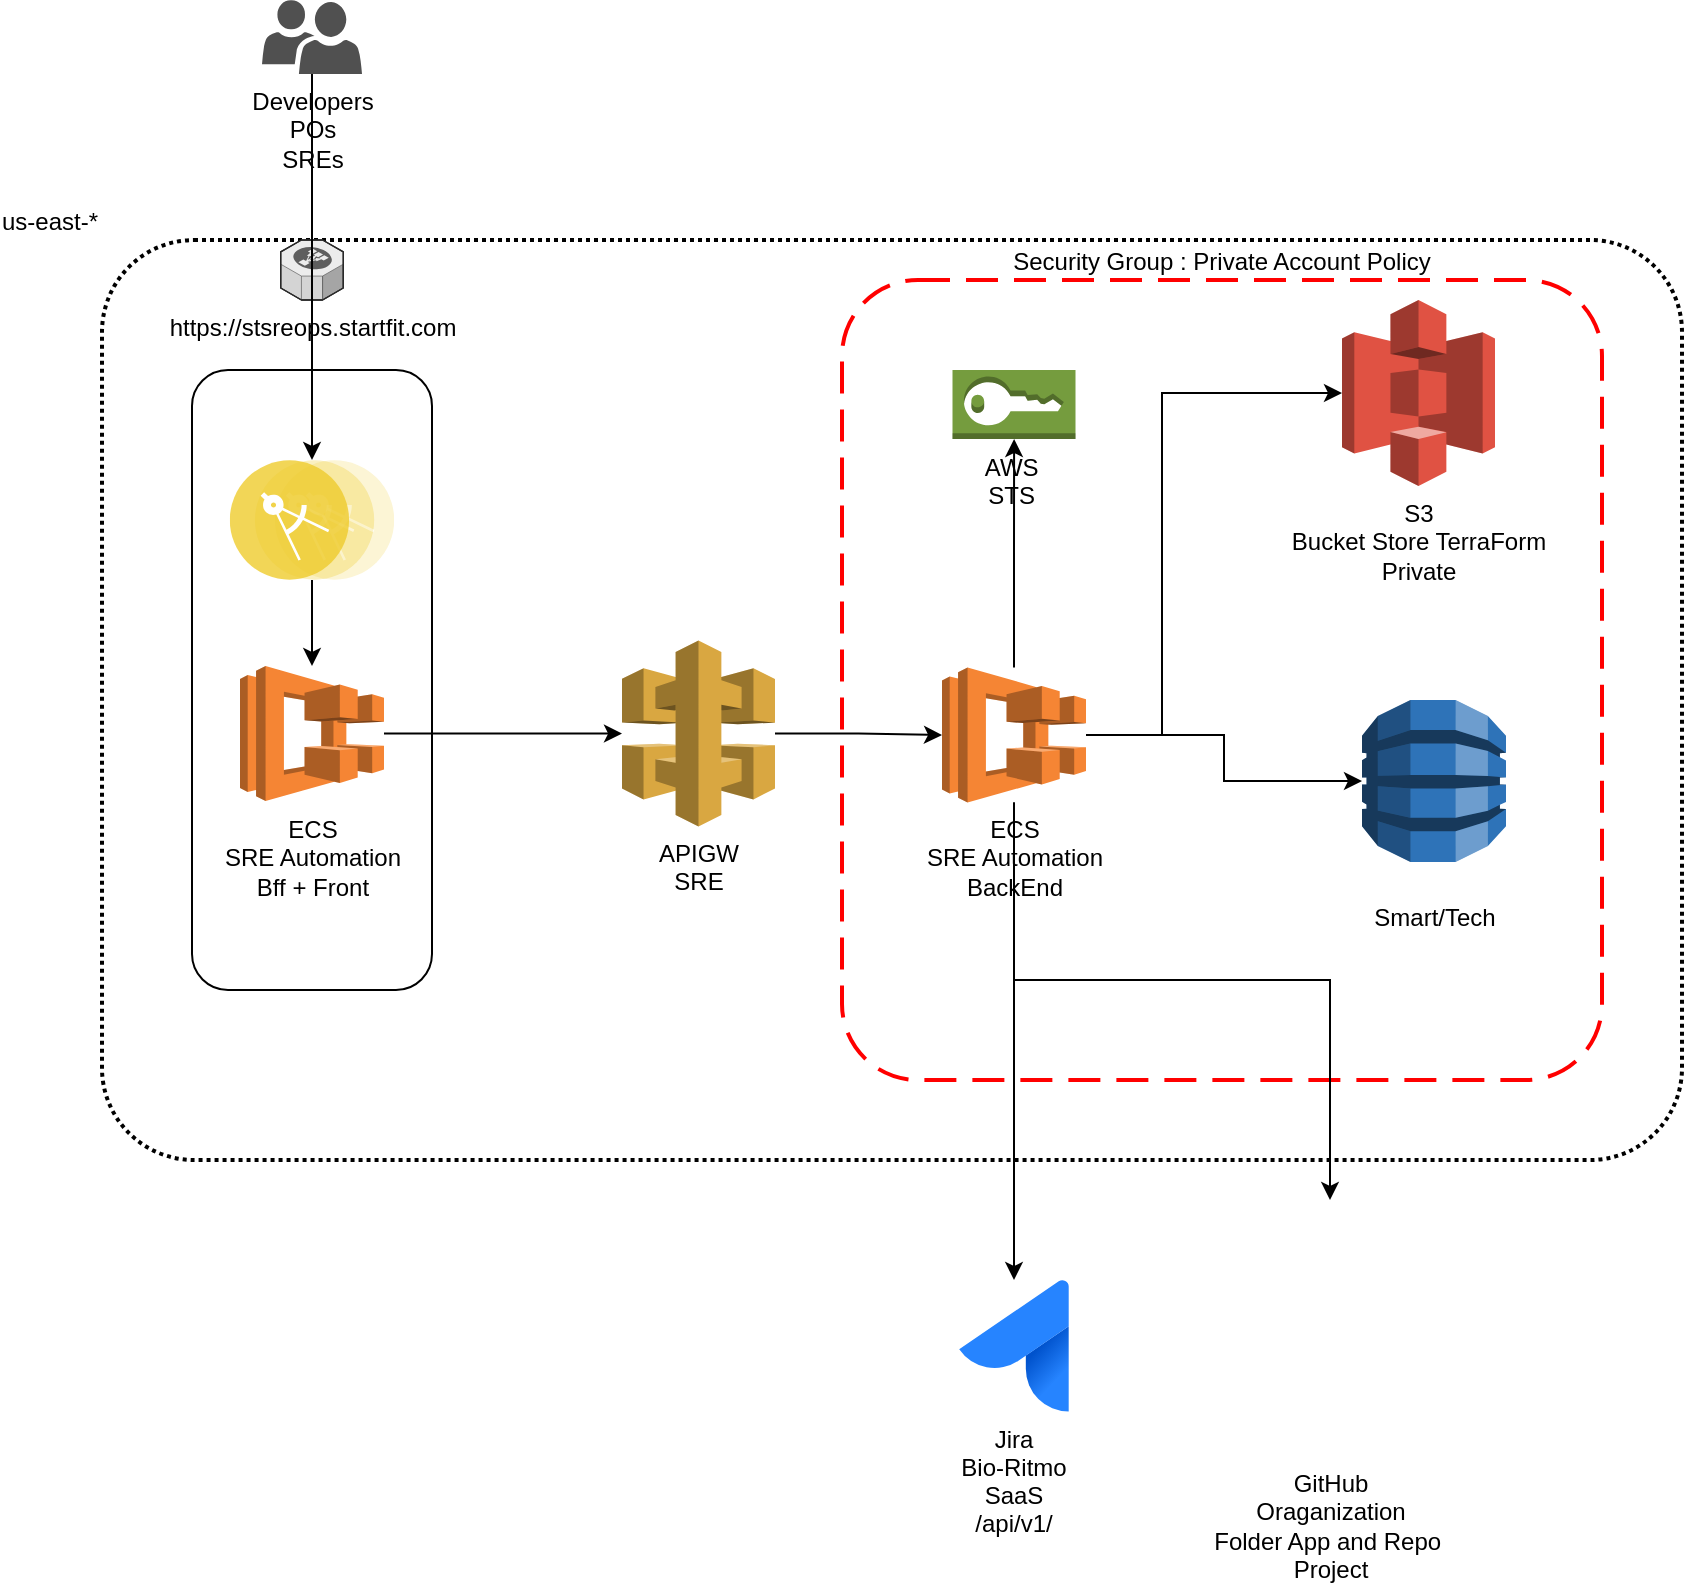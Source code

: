 <mxfile version="20.3.3" type="github">
  <diagram id="_ftMM0IxXb8-_FhVnSZ3" name="Page-1">
    <mxGraphModel dx="1746" dy="1044" grid="1" gridSize="10" guides="1" tooltips="1" connect="1" arrows="1" fold="1" page="1" pageScale="1" pageWidth="850" pageHeight="1100" math="0" shadow="0">
      <root>
        <mxCell id="0" />
        <mxCell id="1" parent="0" />
        <mxCell id="T8KJwZ6w7AE4oxkdTUSo-14" value="us-east-*" style="rounded=1;arcSize=10;dashed=1;fillColor=none;gradientColor=none;dashPattern=1 1;strokeWidth=2;labelPosition=left;verticalLabelPosition=top;align=right;verticalAlign=bottom;" parent="1" vertex="1">
          <mxGeometry x="80" y="310" width="790" height="460" as="geometry" />
        </mxCell>
        <mxCell id="rfStH9Z-_zdo-5SsNmMn-13" value="" style="rounded=1;whiteSpace=wrap;html=1;" vertex="1" parent="1">
          <mxGeometry x="125" y="375" width="120" height="310" as="geometry" />
        </mxCell>
        <mxCell id="T8KJwZ6w7AE4oxkdTUSo-15" value="Security Group : Private Account Policy" style="rounded=1;arcSize=10;dashed=1;strokeColor=#ff0000;fillColor=none;gradientColor=none;dashPattern=8 4;strokeWidth=2;labelPosition=center;verticalLabelPosition=top;align=center;verticalAlign=bottom;" parent="1" vertex="1">
          <mxGeometry x="450" y="330" width="380" height="400" as="geometry" />
        </mxCell>
        <mxCell id="T8KJwZ6w7AE4oxkdTUSo-3" style="edgeStyle=orthogonalEdgeStyle;rounded=0;orthogonalLoop=1;jettySize=auto;html=1;" parent="1" source="T8KJwZ6w7AE4oxkdTUSo-1" target="T8KJwZ6w7AE4oxkdTUSo-2" edge="1">
          <mxGeometry relative="1" as="geometry" />
        </mxCell>
        <mxCell id="T8KJwZ6w7AE4oxkdTUSo-1" value="APIGW&lt;br&gt;SRE" style="outlineConnect=0;dashed=0;verticalLabelPosition=bottom;verticalAlign=top;align=center;html=1;shape=mxgraph.aws3.api_gateway;fillColor=#D9A741;gradientColor=none;" parent="1" vertex="1">
          <mxGeometry x="340" y="510.25" width="76.5" height="93" as="geometry" />
        </mxCell>
        <mxCell id="T8KJwZ6w7AE4oxkdTUSo-13" style="edgeStyle=orthogonalEdgeStyle;rounded=0;orthogonalLoop=1;jettySize=auto;html=1;entryX=0;entryY=0.5;entryDx=0;entryDy=0;entryPerimeter=0;" parent="1" source="T8KJwZ6w7AE4oxkdTUSo-2" target="T8KJwZ6w7AE4oxkdTUSo-12" edge="1">
          <mxGeometry relative="1" as="geometry">
            <Array as="points">
              <mxPoint x="610" y="558" />
              <mxPoint x="610" y="387" />
            </Array>
          </mxGeometry>
        </mxCell>
        <mxCell id="rfStH9Z-_zdo-5SsNmMn-8" style="edgeStyle=orthogonalEdgeStyle;rounded=0;orthogonalLoop=1;jettySize=auto;html=1;" edge="1" parent="1" source="T8KJwZ6w7AE4oxkdTUSo-2" target="rfStH9Z-_zdo-5SsNmMn-7">
          <mxGeometry relative="1" as="geometry">
            <Array as="points">
              <mxPoint x="536" y="680" />
              <mxPoint x="694" y="680" />
            </Array>
          </mxGeometry>
        </mxCell>
        <mxCell id="rfStH9Z-_zdo-5SsNmMn-3" style="edgeStyle=orthogonalEdgeStyle;rounded=0;orthogonalLoop=1;jettySize=auto;html=1;" edge="1" parent="1" source="T8KJwZ6w7AE4oxkdTUSo-2" target="rfStH9Z-_zdo-5SsNmMn-2">
          <mxGeometry relative="1" as="geometry" />
        </mxCell>
        <mxCell id="T8KJwZ6w7AE4oxkdTUSo-5" style="edgeStyle=orthogonalEdgeStyle;rounded=0;orthogonalLoop=1;jettySize=auto;html=1;" parent="1" source="T8KJwZ6w7AE4oxkdTUSo-4" target="T8KJwZ6w7AE4oxkdTUSo-1" edge="1">
          <mxGeometry relative="1" as="geometry" />
        </mxCell>
        <mxCell id="T8KJwZ6w7AE4oxkdTUSo-4" value="ECS&lt;br&gt;SRE Automation&lt;br&gt;Bff + Front" style="outlineConnect=0;dashed=0;verticalLabelPosition=bottom;verticalAlign=top;align=center;html=1;shape=mxgraph.aws3.ecs;fillColor=#F58534;gradientColor=none;" parent="1" vertex="1">
          <mxGeometry x="149" y="523" width="72" height="67.5" as="geometry" />
        </mxCell>
        <mxCell id="T8KJwZ6w7AE4oxkdTUSo-10" style="edgeStyle=orthogonalEdgeStyle;rounded=0;orthogonalLoop=1;jettySize=auto;html=1;entryX=0.5;entryY=0;entryDx=0;entryDy=0;startArrow=none;" parent="1" source="rfStH9Z-_zdo-5SsNmMn-13" target="T8KJwZ6w7AE4oxkdTUSo-9" edge="1">
          <mxGeometry relative="1" as="geometry" />
        </mxCell>
        <mxCell id="T8KJwZ6w7AE4oxkdTUSo-6" value="Developers&lt;br&gt;POs&lt;br&gt;SREs" style="sketch=0;pointerEvents=1;shadow=0;dashed=0;html=1;strokeColor=none;labelPosition=center;verticalLabelPosition=bottom;verticalAlign=top;align=center;fillColor=#505050;shape=mxgraph.mscae.intune.user_group" parent="1" vertex="1">
          <mxGeometry x="160" y="190" width="50" height="37" as="geometry" />
        </mxCell>
        <mxCell id="T8KJwZ6w7AE4oxkdTUSo-11" style="edgeStyle=orthogonalEdgeStyle;rounded=0;orthogonalLoop=1;jettySize=auto;html=1;" parent="1" source="T8KJwZ6w7AE4oxkdTUSo-9" target="T8KJwZ6w7AE4oxkdTUSo-4" edge="1">
          <mxGeometry relative="1" as="geometry" />
        </mxCell>
        <mxCell id="T8KJwZ6w7AE4oxkdTUSo-9" value="" style="aspect=fixed;perimeter=ellipsePerimeter;html=1;align=center;shadow=0;dashed=0;fontColor=#4277BB;labelBackgroundColor=#ffffff;fontSize=12;spacingTop=3;image;image=img/lib/ibm/applications/microservice.svg;" parent="1" vertex="1">
          <mxGeometry x="143.9" y="420" width="82.2" height="60" as="geometry" />
        </mxCell>
        <mxCell id="T8KJwZ6w7AE4oxkdTUSo-12" value="S3&lt;br&gt;Bucket Store TerraForm&lt;br&gt;Private" style="outlineConnect=0;dashed=0;verticalLabelPosition=bottom;verticalAlign=top;align=center;html=1;shape=mxgraph.aws3.s3;fillColor=#E05243;gradientColor=none;" parent="1" vertex="1">
          <mxGeometry x="700" y="340" width="76.5" height="93" as="geometry" />
        </mxCell>
        <mxCell id="rfStH9Z-_zdo-5SsNmMn-2" value="Jira&#xa;Bio-Ritmo&#xa;SaaS&#xa;/api/v1/" style="image;image=img/lib/atlassian/Jira_Core_Logo.svg;" vertex="1" parent="1">
          <mxGeometry x="508.5" y="830" width="55" height="66" as="geometry" />
        </mxCell>
        <mxCell id="rfStH9Z-_zdo-5SsNmMn-7" value="GitHub&lt;br&gt;Oraganization&lt;br&gt;Folder App and Repo&amp;nbsp;&lt;br&gt;Project" style="shape=image;html=1;verticalAlign=top;verticalLabelPosition=bottom;labelBackgroundColor=#ffffff;imageAspect=0;aspect=fixed;image=https://cdn1.iconfinder.com/data/icons/picons-social/57/github-128.png" vertex="1" parent="1">
          <mxGeometry x="630" y="790" width="128" height="128" as="geometry" />
        </mxCell>
        <mxCell id="rfStH9Z-_zdo-5SsNmMn-10" style="edgeStyle=orthogonalEdgeStyle;rounded=0;orthogonalLoop=1;jettySize=auto;html=1;entryX=0;entryY=0.5;entryDx=0;entryDy=0;entryPerimeter=0;" edge="1" parent="1" source="T8KJwZ6w7AE4oxkdTUSo-2" target="rfStH9Z-_zdo-5SsNmMn-9">
          <mxGeometry relative="1" as="geometry" />
        </mxCell>
        <mxCell id="rfStH9Z-_zdo-5SsNmMn-15" style="edgeStyle=orthogonalEdgeStyle;rounded=0;orthogonalLoop=1;jettySize=auto;html=1;" edge="1" parent="1" source="T8KJwZ6w7AE4oxkdTUSo-2" target="rfStH9Z-_zdo-5SsNmMn-11">
          <mxGeometry relative="1" as="geometry" />
        </mxCell>
        <mxCell id="T8KJwZ6w7AE4oxkdTUSo-2" value="ECS&lt;br&gt;SRE Automation&lt;br&gt;BackEnd" style="outlineConnect=0;dashed=0;verticalLabelPosition=bottom;verticalAlign=top;align=center;html=1;shape=mxgraph.aws3.ecs;fillColor=#F58534;gradientColor=none;" parent="1" vertex="1">
          <mxGeometry x="500" y="523.75" width="72" height="67.5" as="geometry" />
        </mxCell>
        <mxCell id="rfStH9Z-_zdo-5SsNmMn-9" value="&lt;br&gt;Smart/Tech&lt;br&gt;" style="outlineConnect=0;dashed=0;verticalLabelPosition=bottom;verticalAlign=top;align=center;html=1;shape=mxgraph.aws3.dynamo_db;fillColor=#2E73B8;gradientColor=none;" vertex="1" parent="1">
          <mxGeometry x="710" y="540" width="72" height="81" as="geometry" />
        </mxCell>
        <mxCell id="rfStH9Z-_zdo-5SsNmMn-11" value="AWS&amp;nbsp;&lt;br&gt;STS&amp;nbsp;" style="outlineConnect=0;dashed=0;verticalLabelPosition=bottom;verticalAlign=top;align=center;html=1;shape=mxgraph.aws3.sts;fillColor=#759C3E;gradientColor=none;" vertex="1" parent="1">
          <mxGeometry x="505.25" y="375" width="61.5" height="34.5" as="geometry" />
        </mxCell>
        <mxCell id="rfStH9Z-_zdo-5SsNmMn-12" value="https://stsreops.startfit.com" style="verticalLabelPosition=bottom;html=1;verticalAlign=top;strokeWidth=1;align=center;outlineConnect=0;dashed=0;outlineConnect=0;shape=mxgraph.aws3d.elasticLoadBalancing;fillColor=#ECECEC;strokeColor=#5E5E5E;aspect=fixed;" vertex="1" parent="1">
          <mxGeometry x="169.35" y="310" width="31.3" height="30" as="geometry" />
        </mxCell>
        <mxCell id="rfStH9Z-_zdo-5SsNmMn-14" value="" style="edgeStyle=orthogonalEdgeStyle;rounded=0;orthogonalLoop=1;jettySize=auto;html=1;entryX=0.5;entryY=0;entryDx=0;entryDy=0;endArrow=none;" edge="1" parent="1" source="T8KJwZ6w7AE4oxkdTUSo-6" target="rfStH9Z-_zdo-5SsNmMn-13">
          <mxGeometry relative="1" as="geometry">
            <mxPoint x="185" y="227" as="sourcePoint" />
            <mxPoint x="185" y="420" as="targetPoint" />
          </mxGeometry>
        </mxCell>
      </root>
    </mxGraphModel>
  </diagram>
</mxfile>
